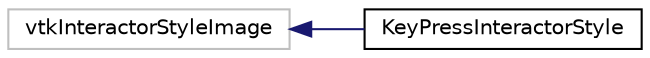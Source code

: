 digraph "Graphical Class Hierarchy"
{
  edge [fontname="Helvetica",fontsize="10",labelfontname="Helvetica",labelfontsize="10"];
  node [fontname="Helvetica",fontsize="10",shape=record];
  rankdir="LR";
  Node1 [label="vtkInteractorStyleImage",height=0.2,width=0.4,color="grey75", fillcolor="white", style="filled"];
  Node1 -> Node2 [dir="back",color="midnightblue",fontsize="10",style="solid",fontname="Helvetica"];
  Node2 [label="KeyPressInteractorStyle",height=0.2,width=0.4,color="black", fillcolor="white", style="filled",URL="$class_key_press_interactor_style.html"];
}
